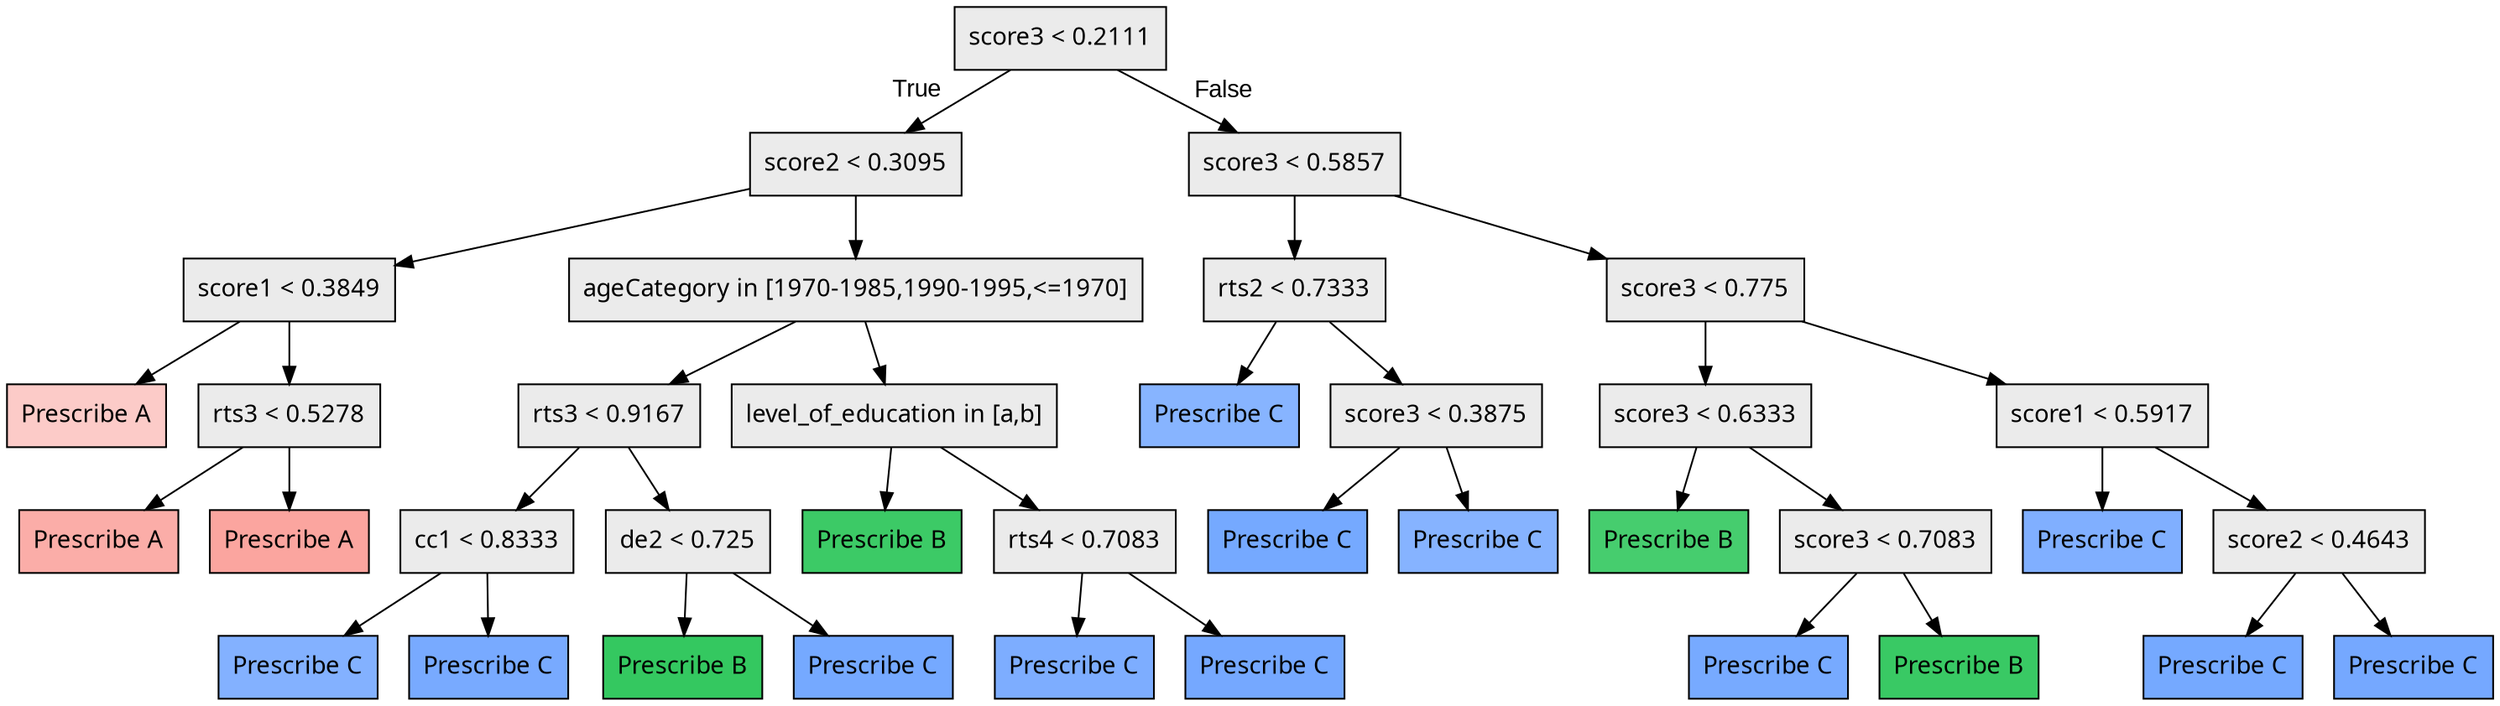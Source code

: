 digraph "G" {
1 [fillcolor="#EBEBEB", fontname="bold arial", label="score3 &lt; 0.2111", shape=box, style="filled"];
2 [fillcolor="#EBEBEB", fontname="bold arial", label="score2 &lt; 0.3095", shape=box, style="filled"];
3 [fillcolor="#EBEBEB", fontname="bold arial", label="score1 &lt; 0.3849", shape=box, style="filled"];
4 [color=black, fillcolor="#F8766D60", fontname="bold arial", label="Prescribe A", shape=box, style="filled"];
5 [fillcolor="#EBEBEB", fontname="bold arial", label="rts3 &lt; 0.5278", shape=box, style="filled"];
6 [color=black, fillcolor="#F8766D98", fontname="bold arial", label="Prescribe A", shape=box, style="filled"];
7 [color=black, fillcolor="#F8766Da7", fontname="bold arial", label="Prescribe A", shape=box, style="filled"];
8 [fillcolor="#EBEBEB", fontname="bold arial", label="ageCategory in [1970-1985,1990-1995,&lt;=1970]", shape=box, style="filled"];
9 [fillcolor="#EBEBEB", fontname="bold arial", label="rts3 &lt; 0.9167", shape=box, style="filled"];
10 [fillcolor="#EBEBEB", fontname="bold arial", label="cc1 &lt; 0.8333", shape=box, style="filled"];
11 [color=black, fillcolor="#619CFFc8", fontname="bold arial", label="Prescribe C", shape=box, style="filled"];
12 [color=black, fillcolor="#619CFFda", fontname="bold arial", label="Prescribe C", shape=box, style="filled"];
13 [fillcolor="#EBEBEB", fontname="bold arial", label="de2 &lt; 0.725", shape=box, style="filled"];
14 [color=black, fillcolor="#00BA38cb", fontname="bold arial", label="Prescribe B", shape=box, style="filled"];
15 [color=black, fillcolor="#619CFFde", fontname="bold arial", label="Prescribe C", shape=box, style="filled"];
16 [fillcolor="#EBEBEB", fontname="bold arial", label="level_of_education in [a,b]", shape=box, style="filled"];
17 [color=black, fillcolor="#00BA38c3", fontname="bold arial", label="Prescribe B", shape=box, style="filled"];
18 [fillcolor="#EBEBEB", fontname="bold arial", label="rts4 &lt; 0.7083", shape=box, style="filled"];
19 [color=black, fillcolor="#619CFFd2", fontname="bold arial", label="Prescribe C", shape=box, style="filled"];
20 [color=black, fillcolor="#619CFFdf", fontname="bold arial", label="Prescribe C", shape=box, style="filled"];
21 [fillcolor="#EBEBEB", fontname="bold arial", label="score3 &lt; 0.5857", shape=box, style="filled"];
22 [fillcolor="#EBEBEB", fontname="bold arial", label="rts2 &lt; 0.7333", shape=box, style="filled"];
23 [color=black, fillcolor="#619CFFc1", fontname="bold arial", label="Prescribe C", shape=box, style="filled"];
24 [fillcolor="#EBEBEB", fontname="bold arial", label="score3 &lt; 0.3875", shape=box, style="filled"];
25 [color=black, fillcolor="#619CFFde", fontname="bold arial", label="Prescribe C", shape=box, style="filled"];
26 [color=black, fillcolor="#619CFFc3", fontname="bold arial", label="Prescribe C", shape=box, style="filled"];
27 [fillcolor="#EBEBEB", fontname="bold arial", label="score3 &lt; 0.775", shape=box, style="filled"];
28 [fillcolor="#EBEBEB", fontname="bold arial", label="score3 &lt; 0.6333", shape=box, style="filled"];
29 [color=black, fillcolor="#00BA38b9", fontname="bold arial", label="Prescribe B", shape=box, style="filled"];
30 [fillcolor="#EBEBEB", fontname="bold arial", label="score3 &lt; 0.7083", shape=box, style="filled"];
31 [color=black, fillcolor="#619CFFdc", fontname="bold arial", label="Prescribe C", shape=box, style="filled"];
32 [color=black, fillcolor="#00BA38c6", fontname="bold arial", label="Prescribe B", shape=box, style="filled"];
33 [fillcolor="#EBEBEB", fontname="bold arial", label="score1 &lt; 0.5917", shape=box, style="filled"];
34 [color=black, fillcolor="#619CFFcd", fontname="bold arial", label="Prescribe C", shape=box, style="filled"];
35 [fillcolor="#EBEBEB", fontname="bold arial", label="score2 &lt; 0.4643", shape=box, style="filled"];
36 [color=black, fillcolor="#619CFFde", fontname="bold arial", label="Prescribe C", shape=box, style="filled"];
37 [color=black, fillcolor="#619CFFdf", fontname="bold arial", label="Prescribe C", shape=box, style="filled"];
1 -> 2  [fontname="arial", headlabel="True", key=0, labelangle=45, labeldistance="2.5"];
1 -> 21  [fontname="arial", headlabel="False", key=0, labelangle="-45", labeldistance="2.5"];
2 -> 3  [key=0];
2 -> 8  [key=0];
3 -> 4  [key=0];
3 -> 5  [key=0];
5 -> 6  [key=0];
5 -> 7  [key=0];
8 -> 9  [key=0];
8 -> 16  [key=0];
9 -> 10  [key=0];
9 -> 13  [key=0];
10 -> 11  [key=0];
10 -> 12  [key=0];
13 -> 14  [key=0];
13 -> 15  [key=0];
16 -> 17  [key=0];
16 -> 18  [key=0];
18 -> 19  [key=0];
18 -> 20  [key=0];
21 -> 22  [key=0];
21 -> 27  [key=0];
22 -> 23  [key=0];
22 -> 24  [key=0];
24 -> 25  [key=0];
24 -> 26  [key=0];
27 -> 28  [key=0];
27 -> 33  [key=0];
28 -> 29  [key=0];
28 -> 30  [key=0];
30 -> 31  [key=0];
30 -> 32  [key=0];
33 -> 34  [key=0];
33 -> 35  [key=0];
35 -> 36  [key=0];
35 -> 37  [key=0];
}
